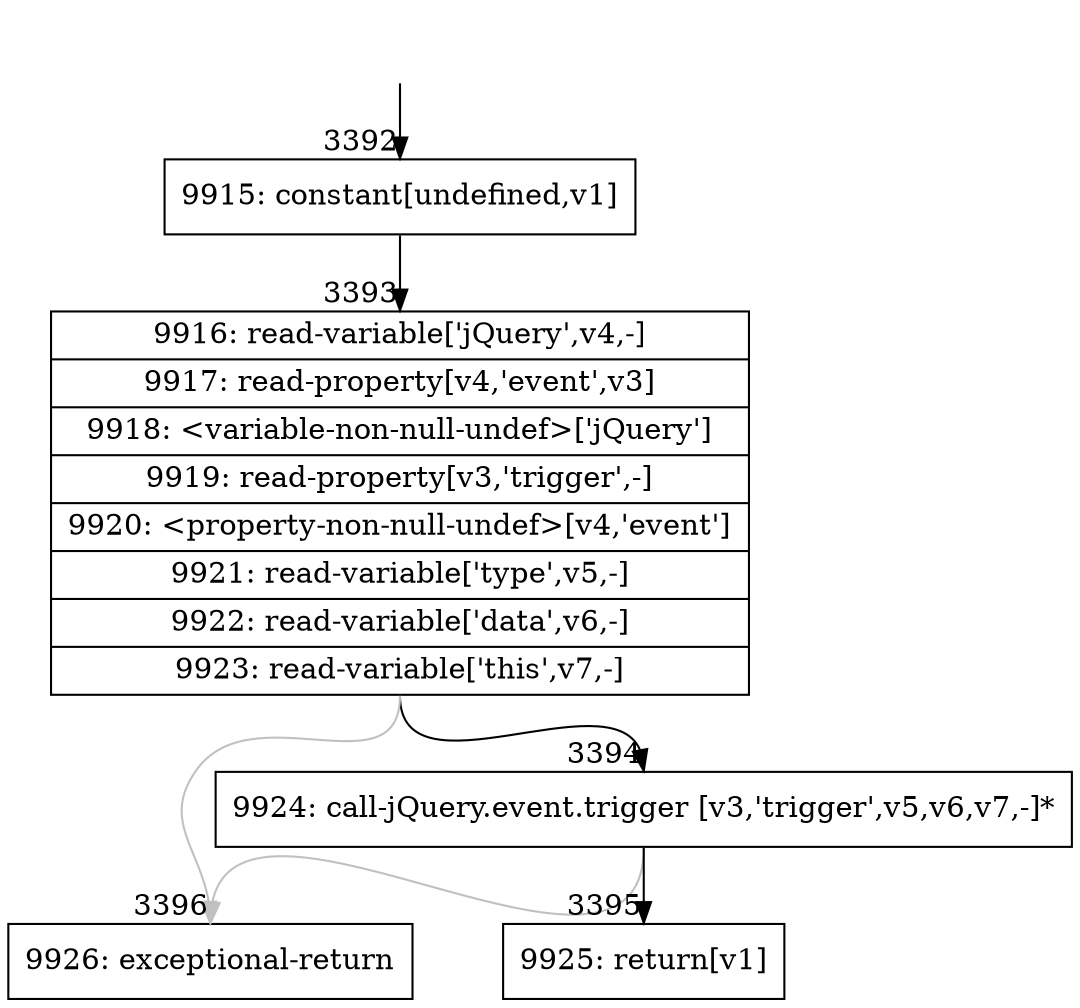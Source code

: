 digraph {
rankdir="TD"
BB_entry220[shape=none,label=""];
BB_entry220 -> BB3392 [tailport=s, headport=n, headlabel="    3392"]
BB3392 [shape=record label="{9915: constant[undefined,v1]}" ] 
BB3392 -> BB3393 [tailport=s, headport=n, headlabel="      3393"]
BB3393 [shape=record label="{9916: read-variable['jQuery',v4,-]|9917: read-property[v4,'event',v3]|9918: \<variable-non-null-undef\>['jQuery']|9919: read-property[v3,'trigger',-]|9920: \<property-non-null-undef\>[v4,'event']|9921: read-variable['type',v5,-]|9922: read-variable['data',v6,-]|9923: read-variable['this',v7,-]}" ] 
BB3393 -> BB3394 [tailport=s, headport=n, headlabel="      3394"]
BB3393 -> BB3396 [tailport=s, headport=n, color=gray, headlabel="      3396"]
BB3394 [shape=record label="{9924: call-jQuery.event.trigger [v3,'trigger',v5,v6,v7,-]*}" ] 
BB3394 -> BB3395 [tailport=s, headport=n, headlabel="      3395"]
BB3394 -> BB3396 [tailport=s, headport=n, color=gray]
BB3395 [shape=record label="{9925: return[v1]}" ] 
BB3396 [shape=record label="{9926: exceptional-return}" ] 
//#$~ 3677
}
